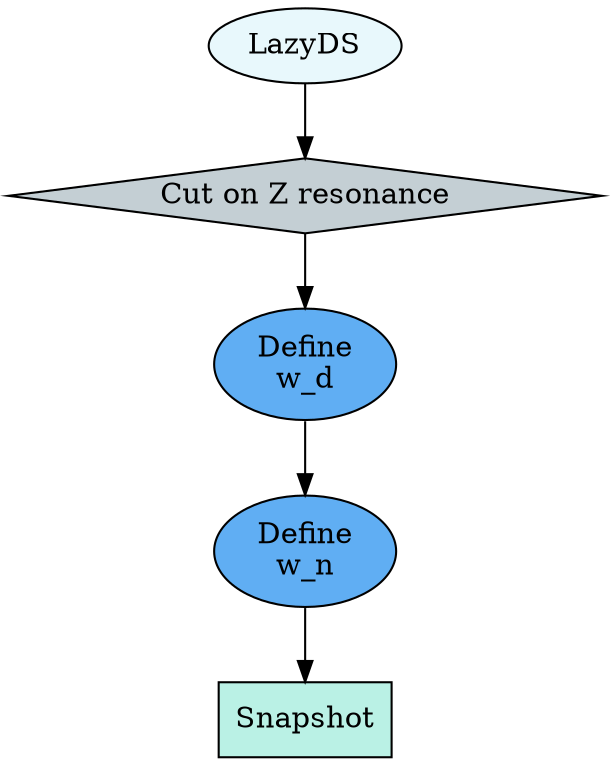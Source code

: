 digraph {
	3 [label="Snapshot", style="filled", fillcolor="#baf1e5", shape="box"];
	4 [label="Define
w_n", style="filled", fillcolor="#60aef3", shape="oval"];
	5 [label="Define
w_d", style="filled", fillcolor="#60aef3", shape="oval"];
	2 [label="Cut on Z resonance", style="filled", fillcolor="#c4cfd4", shape="diamond"];
	0 [label="LazyDS", style="filled", fillcolor="#e8f8fc", shape="oval"];
	4 -> 3;
	5 -> 4;
	2 -> 5;
	0 -> 2;
}
